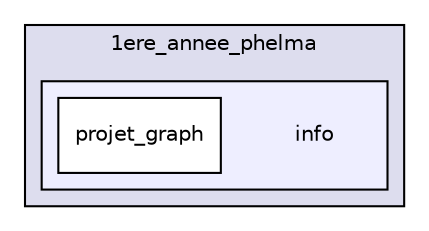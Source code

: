 digraph "info" {
  compound=true
  node [ fontsize="10", fontname="Helvetica"];
  edge [ labelfontsize="10", labelfontname="Helvetica"];
  subgraph clusterdir_cbe38b1435b9fbbf57e99b11fbdca614 {
    graph [ bgcolor="#ddddee", pencolor="black", label="1ere_annee_phelma" fontname="Helvetica", fontsize="10", URL="dir_cbe38b1435b9fbbf57e99b11fbdca614.html"]
  subgraph clusterdir_104ad9c0d6eb5598748ebd28ebbf7eed {
    graph [ bgcolor="#eeeeff", pencolor="black", label="" URL="dir_104ad9c0d6eb5598748ebd28ebbf7eed.html"];
    dir_104ad9c0d6eb5598748ebd28ebbf7eed [shape=plaintext label="info"];
    dir_f69693d9def350ebed926410d68d9279 [shape=box label="projet_graph" color="black" fillcolor="white" style="filled" URL="dir_f69693d9def350ebed926410d68d9279.html"];
  }
  }
}

